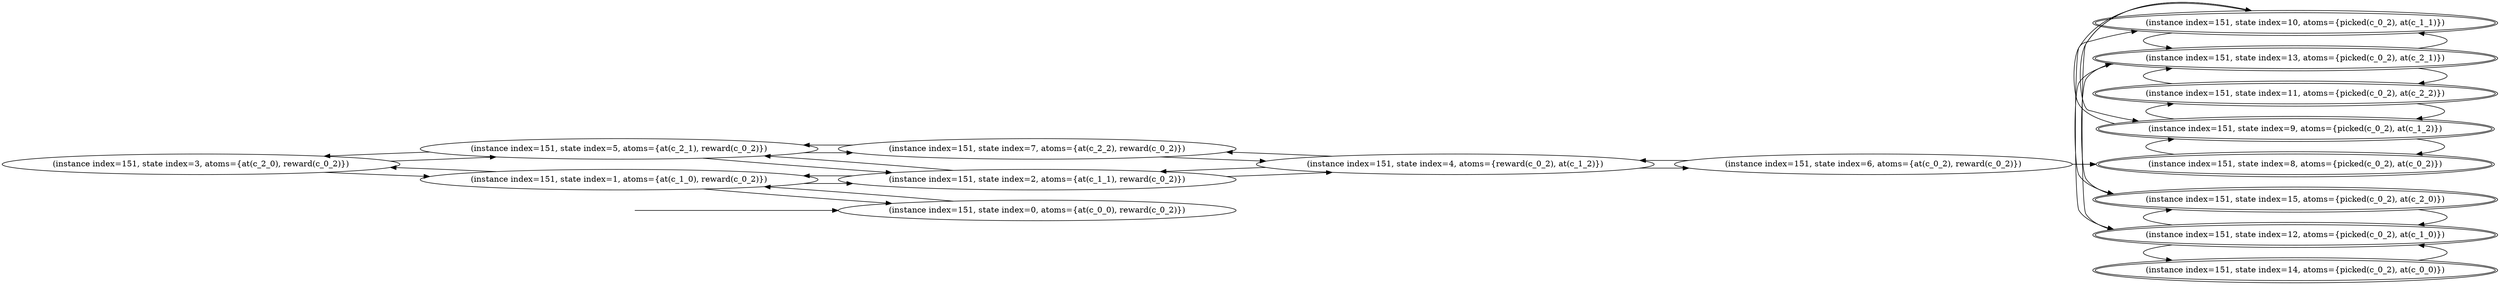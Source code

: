 digraph {
rankdir="LR"
s3[label="(instance index=151, state index=3, atoms={at(c_2_0), reward(c_0_2)})"]
s0[label="(instance index=151, state index=0, atoms={at(c_0_0), reward(c_0_2)})"]
s5[label="(instance index=151, state index=5, atoms={at(c_2_1), reward(c_0_2)})"]
s1[label="(instance index=151, state index=1, atoms={at(c_1_0), reward(c_0_2)})"]
s2[label="(instance index=151, state index=2, atoms={at(c_1_1), reward(c_0_2)})"]
s7[label="(instance index=151, state index=7, atoms={at(c_2_2), reward(c_0_2)})"]
s4[label="(instance index=151, state index=4, atoms={reward(c_0_2), at(c_1_2)})"]
s6[label="(instance index=151, state index=6, atoms={at(c_0_2), reward(c_0_2)})"]
s15[peripheries=2,label="(instance index=151, state index=15, atoms={picked(c_0_2), at(c_2_0)})"]
s14[peripheries=2,label="(instance index=151, state index=14, atoms={picked(c_0_2), at(c_0_0)})"]
s13[peripheries=2,label="(instance index=151, state index=13, atoms={picked(c_0_2), at(c_2_1)})"]
s12[peripheries=2,label="(instance index=151, state index=12, atoms={picked(c_0_2), at(c_1_0)})"]
s11[peripheries=2,label="(instance index=151, state index=11, atoms={picked(c_0_2), at(c_2_2)})"]
s10[peripheries=2,label="(instance index=151, state index=10, atoms={picked(c_0_2), at(c_1_1)})"]
s9[peripheries=2,label="(instance index=151, state index=9, atoms={picked(c_0_2), at(c_1_2)})"]
s8[peripheries=2,label="(instance index=151, state index=8, atoms={picked(c_0_2), at(c_0_2)})"]
Dangling [ label = "", style = invis ]
{ rank = same; Dangling }
Dangling -> s0
{ rank = same; s0}
{ rank = same; s5,s1}
{ rank = same; s2,s7}
{ rank = same; s4}
{ rank = same; s6}
{ rank = same; s15,s14,s13,s12,s11,s10,s9,s8}
{
s3->s5
s3->s1
s0->s1
}
{
s5->s7
s5->s3
s5->s2
s1->s2
s1->s3
s1->s0
}
{
s2->s5
s2->s4
s2->s1
s7->s5
s7->s4
}
{
s4->s7
s4->s6
s4->s2
}
{
s6->s4
s6->s8
}
{
s15->s13
s15->s12
s14->s12
s13->s15
s13->s11
s13->s10
s12->s15
s12->s14
s12->s10
s11->s13
s11->s9
s10->s13
s10->s12
s10->s9
s9->s10
s9->s11
s9->s8
s8->s9
}
}
